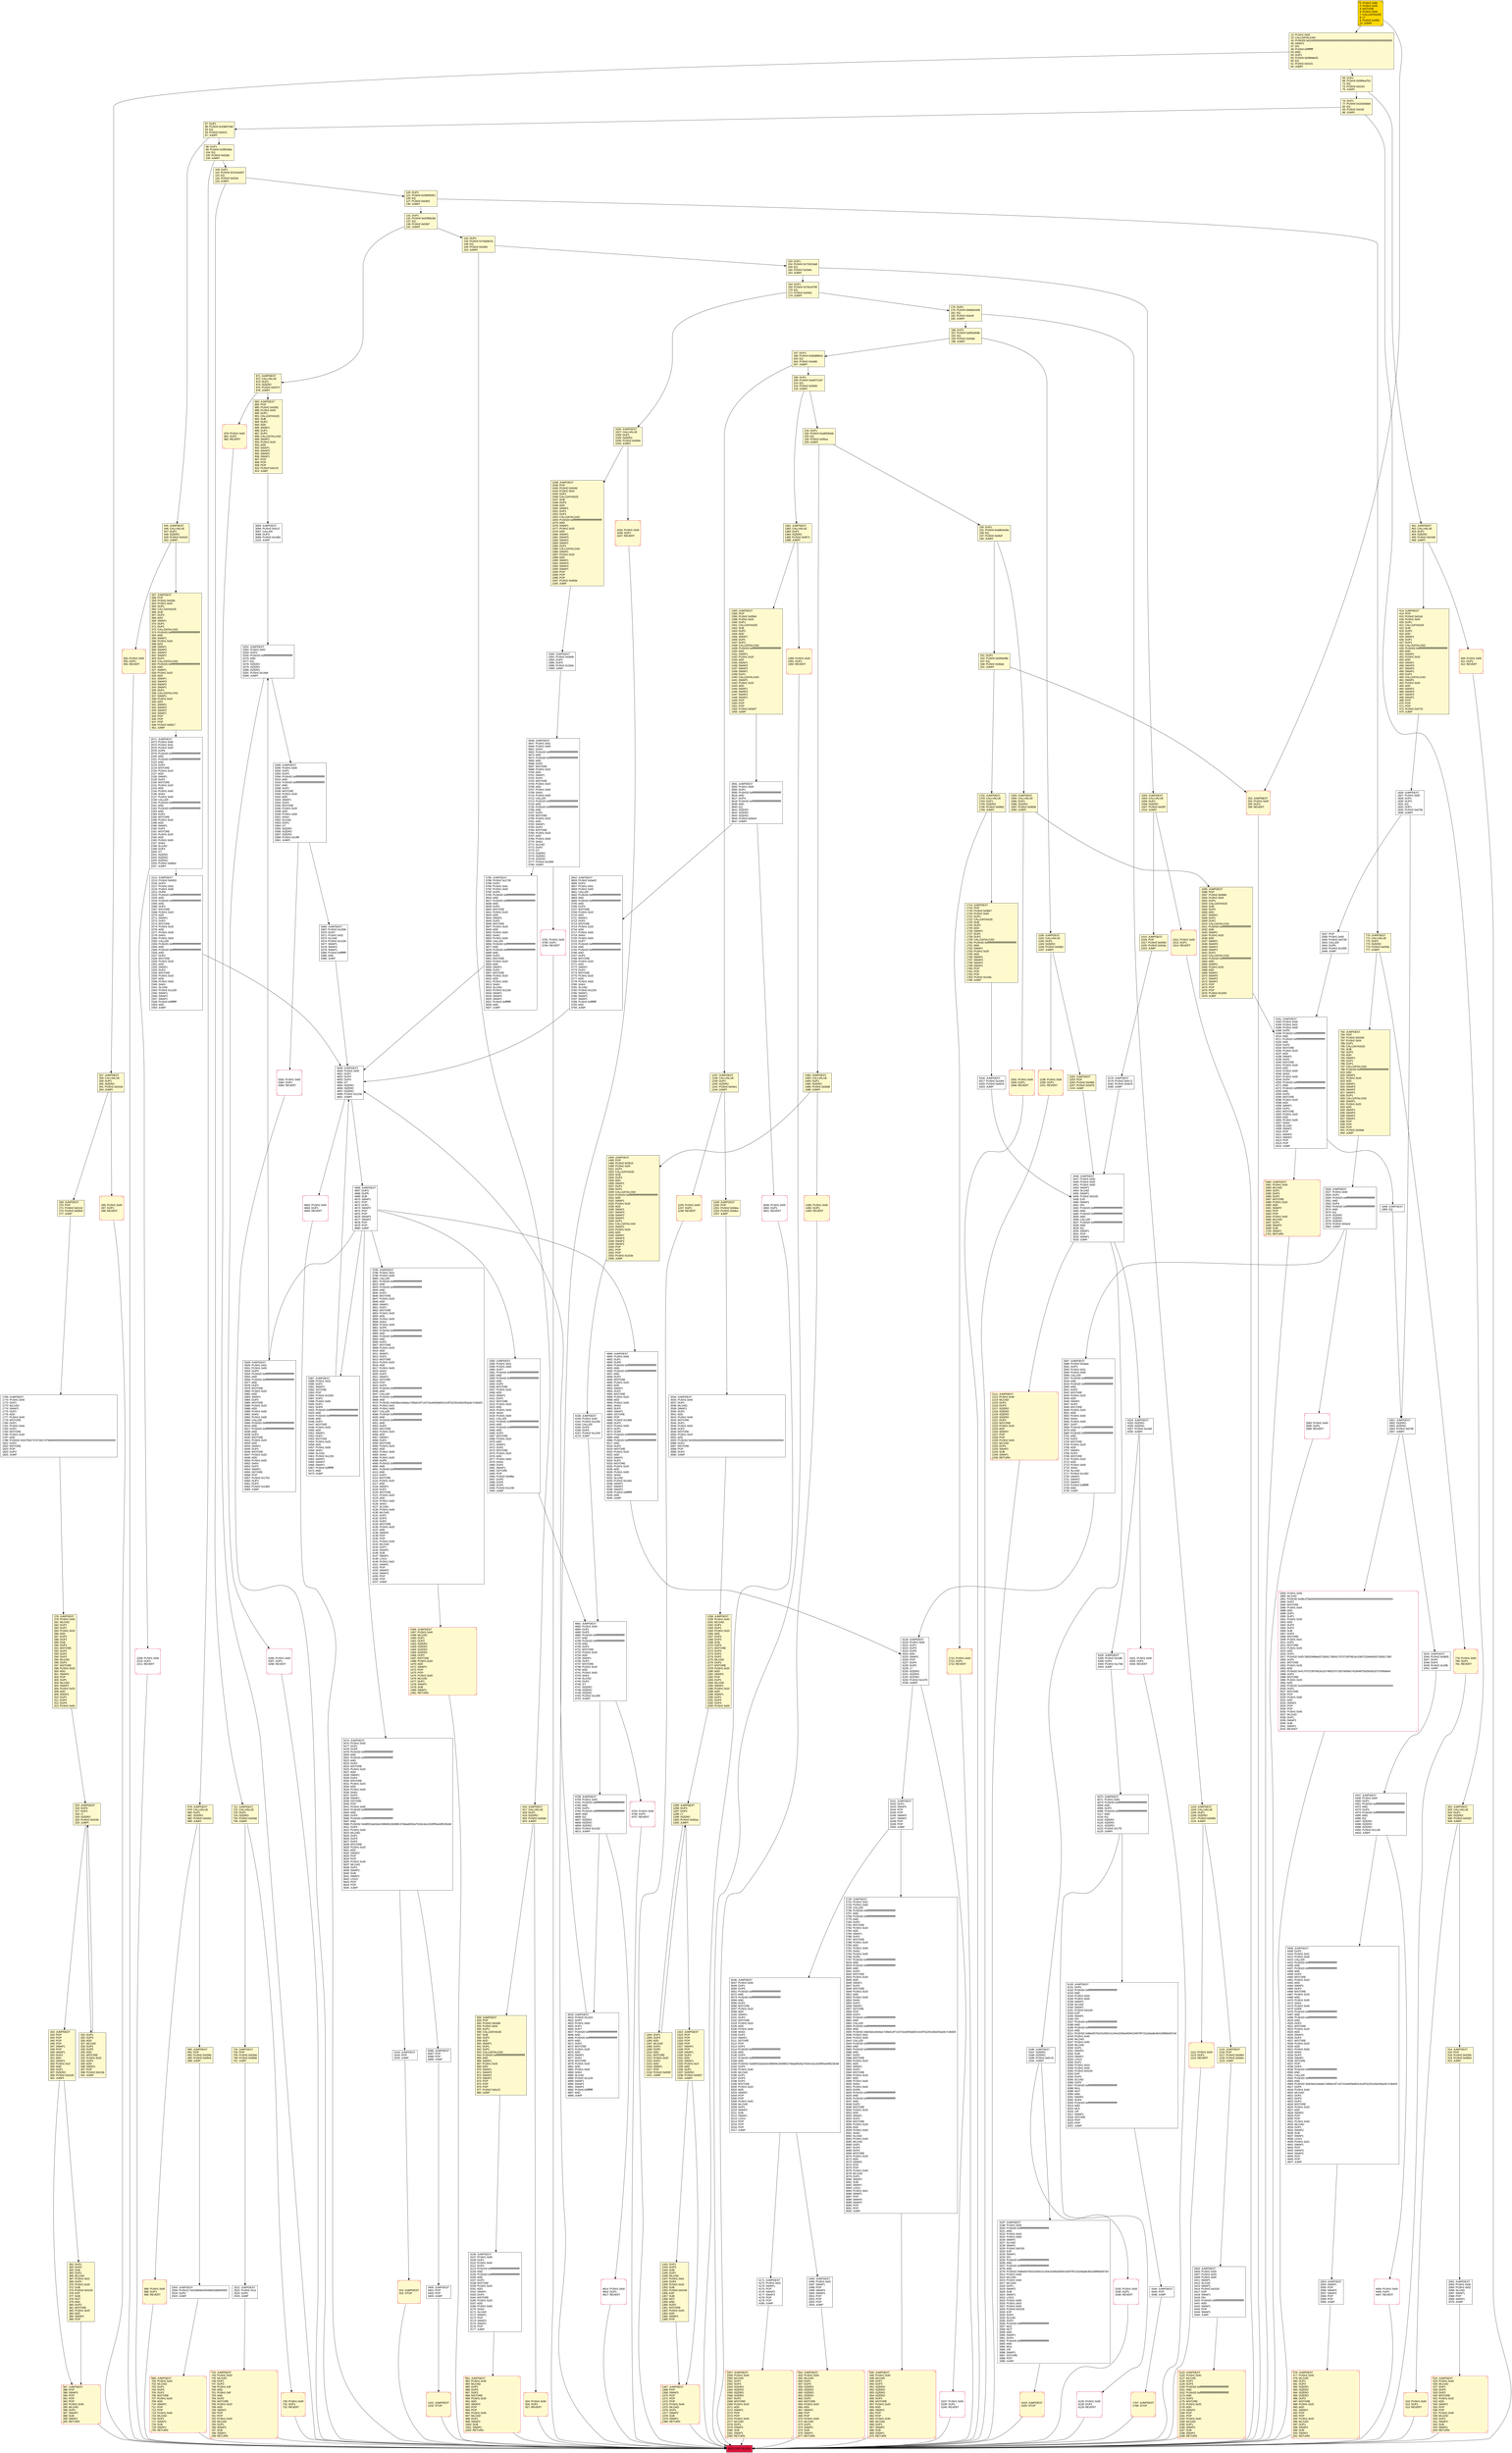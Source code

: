 digraph G {
bgcolor=transparent rankdir=UD;
node [shape=box style=filled color=black fillcolor=white fontname=arial fontcolor=black];
2208 [label="2208: PUSH1 0x00\l2210: DUP1\l2211: REVERT\l" shape=Msquare color=crimson ];
219 [label="219: DUP1\l220: PUSH4 0xa9059cbb\l225: EQ\l226: PUSH2 0x05ca\l229: JUMPI\l" fillcolor=lemonchiffon ];
1714 [label="1714: JUMPDEST\l1715: POP\l1716: PUSH2 0x06e7\l1719: PUSH1 0x04\l1721: DUP1\l1722: CALLDATASIZE\l1723: SUB\l1724: DUP2\l1725: ADD\l1726: SWAP1\l1727: DUP1\l1728: DUP1\l1729: CALLDATALOAD\l1730: PUSH20 0xffffffffffffffffffffffffffffffffffffffff\l1751: AND\l1752: SWAP1\l1753: PUSH1 0x20\l1755: ADD\l1756: SWAP1\l1757: SWAP3\l1758: SWAP2\l1759: SWAP1\l1760: POP\l1761: POP\l1762: POP\l1763: PUSH2 0x10dc\l1766: JUMP\l" fillcolor=lemonchiffon ];
3400 [label="3400: JUMPDEST\l3401: POP\l3402: POP\l3403: JUMP\l" ];
5285 [label="5285: PUSH1 0x00\l5287: DUP1\l5288: REVERT\l" shape=Msquare color=crimson ];
197 [label="197: DUP1\l198: PUSH4 0x95d89b41\l203: EQ\l204: PUSH2 0x04d5\l207: JUMPI\l" fillcolor=lemonchiffon ];
914 [label="914: JUMPDEST\l915: STOP\l" fillcolor=lemonchiffon shape=Msquare color=crimson ];
5646 [label="5646: JUMPDEST\l5647: PUSH1 0x01\l5649: PUSH1 0x00\l5651: DUP4\l5652: PUSH20 0xffffffffffffffffffffffffffffffffffffffff\l5673: AND\l5674: PUSH20 0xffffffffffffffffffffffffffffffffffffffff\l5695: AND\l5696: DUP2\l5697: MSTORE\l5698: PUSH1 0x20\l5700: ADD\l5701: SWAP1\l5702: DUP2\l5703: MSTORE\l5704: PUSH1 0x20\l5706: ADD\l5707: PUSH1 0x00\l5709: SHA3\l5710: PUSH1 0x00\l5712: CALLER\l5713: PUSH20 0xffffffffffffffffffffffffffffffffffffffff\l5734: AND\l5735: PUSH20 0xffffffffffffffffffffffffffffffffffffffff\l5756: AND\l5757: DUP2\l5758: MSTORE\l5759: PUSH1 0x20\l5761: ADD\l5762: SWAP1\l5763: DUP2\l5764: MSTORE\l5765: PUSH1 0x20\l5767: ADD\l5768: PUSH1 0x00\l5770: SHA3\l5771: SLOAD\l5772: DUP2\l5773: GT\l5774: ISZERO\l5775: ISZERO\l5776: ISZERO\l5777: PUSH2 0x1699\l5780: JUMPI\l" ];
699 [label="699: JUMPDEST\l700: PUSH1 0x40\l702: MLOAD\l703: DUP1\l704: DUP3\l705: DUP2\l706: MSTORE\l707: PUSH1 0x20\l709: ADD\l710: SWAP2\l711: POP\l712: POP\l713: PUSH1 0x40\l715: MLOAD\l716: DUP1\l717: SWAP2\l718: SUB\l719: SWAP1\l720: RETURN\l" fillcolor=lemonchiffon shape=Msquare color=crimson ];
4648 [label="4648: JUMPDEST\l4649: PUSH1 0x00\l4651: DUP1\l4652: DUP4\l4653: DUP4\l4654: GT\l4655: ISZERO\l4656: ISZERO\l4657: ISZERO\l4658: PUSH2 0x123a\l4661: JUMPI\l" ];
4158 [label="4158: JUMPDEST\l4159: PUSH1 0x00\l4161: PUSH2 0x104b\l4164: CALLER\l4165: DUP5\l4166: DUP5\l4167: PUSH2 0x1249\l4170: JUMP\l" ];
6130 [label="6130: JUMPDEST\l6131: DUP1\l6132: PUSH20 0xffffffffffffffffffffffffffffffffffffffff\l6153: AND\l6154: PUSH1 0x03\l6156: PUSH1 0x00\l6158: SWAP1\l6159: SLOAD\l6160: SWAP1\l6161: PUSH2 0x0100\l6164: EXP\l6165: SWAP1\l6166: DIV\l6167: PUSH20 0xffffffffffffffffffffffffffffffffffffffff\l6188: AND\l6189: PUSH20 0xffffffffffffffffffffffffffffffffffffffff\l6210: AND\l6211: PUSH32 0x8be0079c531659141344cd1fd0a4f28419497f9722a3daafe3b4186f6b6457e0\l6244: PUSH1 0x40\l6246: MLOAD\l6247: PUSH1 0x40\l6249: MLOAD\l6250: DUP1\l6251: SWAP2\l6252: SUB\l6253: SWAP1\l6254: LOG3\l6255: DUP1\l6256: PUSH1 0x03\l6258: PUSH1 0x00\l6260: PUSH2 0x0100\l6263: EXP\l6264: DUP2\l6265: SLOAD\l6266: DUP2\l6267: PUSH20 0xffffffffffffffffffffffffffffffffffffffff\l6288: MUL\l6289: NOT\l6290: AND\l6291: SWAP1\l6292: DUP4\l6293: PUSH20 0xffffffffffffffffffffffffffffffffffffffff\l6314: AND\l6315: MUL\l6316: OR\l6317: SWAP1\l6318: SSTORE\l6319: POP\l6320: POP\l6321: JUMP\l" ];
1702 [label="1702: JUMPDEST\l1703: CALLVALUE\l1704: DUP1\l1705: ISZERO\l1706: PUSH2 0x06b2\l1709: JUMPI\l" fillcolor=lemonchiffon ];
686 [label="686: PUSH1 0x00\l688: DUP1\l689: REVERT\l" fillcolor=lemonchiffon shape=Msquare color=crimson ];
1198 [label="1198: PUSH1 0x00\l1200: DUP1\l1201: REVERT\l" fillcolor=lemonchiffon shape=Msquare color=crimson ];
1710 [label="1710: PUSH1 0x00\l1712: DUP1\l1713: REVERT\l" fillcolor=lemonchiffon shape=Msquare color=crimson ];
1381 [label="1381: JUMPDEST\l1382: CALLVALUE\l1383: DUP1\l1384: ISZERO\l1385: PUSH2 0x0571\l1388: JUMPI\l" fillcolor=lemonchiffon ];
3795 [label="3795: JUMPDEST\l3796: PUSH1 0x01\l3798: PUSH1 0x00\l3800: CALLER\l3801: PUSH20 0xffffffffffffffffffffffffffffffffffffffff\l3822: AND\l3823: PUSH20 0xffffffffffffffffffffffffffffffffffffffff\l3844: AND\l3845: DUP2\l3846: MSTORE\l3847: PUSH1 0x20\l3849: ADD\l3850: SWAP1\l3851: DUP2\l3852: MSTORE\l3853: PUSH1 0x20\l3855: ADD\l3856: PUSH1 0x00\l3858: SHA3\l3859: PUSH1 0x00\l3861: DUP6\l3862: PUSH20 0xffffffffffffffffffffffffffffffffffffffff\l3883: AND\l3884: PUSH20 0xffffffffffffffffffffffffffffffffffffffff\l3905: AND\l3906: DUP2\l3907: MSTORE\l3908: PUSH1 0x20\l3910: ADD\l3911: SWAP1\l3912: DUP2\l3913: MSTORE\l3914: PUSH1 0x20\l3916: ADD\l3917: PUSH1 0x00\l3919: SHA3\l3920: DUP2\l3921: SWAP1\l3922: SSTORE\l3923: POP\l3924: DUP3\l3925: PUSH20 0xffffffffffffffffffffffffffffffffffffffff\l3946: AND\l3947: CALLER\l3948: PUSH20 0xffffffffffffffffffffffffffffffffffffffff\l3969: AND\l3970: PUSH32 0x8c5be1e5ebec7d5bd14f71427d1e84f3dd0314c0f7b2291e5b200ac8c7c3b925\l4003: PUSH1 0x01\l4005: PUSH1 0x00\l4007: CALLER\l4008: PUSH20 0xffffffffffffffffffffffffffffffffffffffff\l4029: AND\l4030: PUSH20 0xffffffffffffffffffffffffffffffffffffffff\l4051: AND\l4052: DUP2\l4053: MSTORE\l4054: PUSH1 0x20\l4056: ADD\l4057: SWAP1\l4058: DUP2\l4059: MSTORE\l4060: PUSH1 0x20\l4062: ADD\l4063: PUSH1 0x00\l4065: SHA3\l4066: PUSH1 0x00\l4068: DUP8\l4069: PUSH20 0xffffffffffffffffffffffffffffffffffffffff\l4090: AND\l4091: PUSH20 0xffffffffffffffffffffffffffffffffffffffff\l4112: AND\l4113: DUP2\l4114: MSTORE\l4115: PUSH1 0x20\l4117: ADD\l4118: SWAP1\l4119: DUP2\l4120: MSTORE\l4121: PUSH1 0x20\l4123: ADD\l4124: PUSH1 0x00\l4126: SHA3\l4127: SLOAD\l4128: PUSH1 0x40\l4130: MLOAD\l4131: DUP1\l4132: DUP3\l4133: DUP2\l4134: MSTORE\l4135: PUSH1 0x20\l4137: ADD\l4138: SWAP2\l4139: POP\l4140: POP\l4141: PUSH1 0x40\l4143: MLOAD\l4144: DUP1\l4145: SWAP2\l4146: SUB\l4147: SWAP1\l4148: LOG3\l4149: PUSH1 0x01\l4151: SWAP1\l4152: POP\l4153: SWAP3\l4154: SWAP2\l4155: POP\l4156: POP\l4157: JUMP\l" ];
5241 [label="5241: JUMPDEST\l5242: DUP1\l5243: SWAP2\l5244: POP\l5245: POP\l5246: SWAP3\l5247: SWAP2\l5248: POP\l5249: POP\l5250: JUMP\l" ];
3093 [label="3093: JUMPDEST\l3094: PUSH2 0x0c1f\l3097: CALLER\l3098: DUP3\l3099: PUSH2 0x1483\l3102: JUMP\l" ];
1393 [label="1393: JUMPDEST\l1394: POP\l1395: PUSH2 0x05b0\l1398: PUSH1 0x04\l1400: DUP1\l1401: CALLDATASIZE\l1402: SUB\l1403: DUP2\l1404: ADD\l1405: SWAP1\l1406: DUP1\l1407: DUP1\l1408: CALLDATALOAD\l1409: PUSH20 0xffffffffffffffffffffffffffffffffffffffff\l1430: AND\l1431: SWAP1\l1432: PUSH1 0x20\l1434: ADD\l1435: SWAP1\l1436: SWAP3\l1437: SWAP2\l1438: SWAP1\l1439: DUP1\l1440: CALLDATALOAD\l1441: SWAP1\l1442: PUSH1 0x20\l1444: ADD\l1445: SWAP1\l1446: SWAP3\l1447: SWAP2\l1448: SWAP1\l1449: POP\l1450: POP\l1451: POP\l1452: PUSH2 0x0e07\l1455: JUMP\l" fillcolor=lemonchiffon ];
502 [label="502: JUMPDEST\l503: CALLVALUE\l504: DUP1\l505: ISZERO\l506: PUSH2 0x0202\l509: JUMPI\l" fillcolor=lemonchiffon ];
387 [label="387: JUMPDEST\l388: POP\l389: SWAP3\l390: POP\l391: POP\l392: POP\l393: PUSH1 0x40\l395: MLOAD\l396: DUP1\l397: SWAP2\l398: SUB\l399: SWAP1\l400: RETURN\l" fillcolor=lemonchiffon shape=Msquare color=crimson ];
241 [label="241: DUP1\l242: PUSH4 0xf2fde38b\l247: EQ\l248: PUSH2 0x06a6\l251: JUMPI\l" fillcolor=lemonchiffon ];
131 [label="131: DUP1\l132: PUSH4 0x42966c68\l137: EQ\l138: PUSH2 0x0367\l141: JUMPI\l" fillcolor=lemonchiffon ];
1680 [label="1680: JUMPDEST\l1681: PUSH1 0x40\l1683: MLOAD\l1684: DUP1\l1685: DUP3\l1686: DUP2\l1687: MSTORE\l1688: PUSH1 0x20\l1690: ADD\l1691: SWAP2\l1692: POP\l1693: POP\l1694: PUSH1 0x40\l1696: MLOAD\l1697: DUP1\l1698: SWAP2\l1699: SUB\l1700: SWAP1\l1701: RETURN\l" fillcolor=lemonchiffon shape=Msquare color=crimson ];
721 [label="721: JUMPDEST\l722: CALLVALUE\l723: DUP1\l724: ISZERO\l725: PUSH2 0x02dd\l728: JUMPI\l" fillcolor=lemonchiffon ];
916 [label="916: JUMPDEST\l917: CALLVALUE\l918: DUP1\l919: ISZERO\l920: PUSH2 0x03a0\l923: JUMPI\l" fillcolor=lemonchiffon ];
1557 [label="1557: JUMPDEST\l1558: PUSH1 0x40\l1560: MLOAD\l1561: DUP1\l1562: DUP3\l1563: ISZERO\l1564: ISZERO\l1565: ISZERO\l1566: ISZERO\l1567: DUP2\l1568: MSTORE\l1569: PUSH1 0x20\l1571: ADD\l1572: SWAP2\l1573: POP\l1574: POP\l1575: PUSH1 0x40\l1577: MLOAD\l1578: DUP1\l1579: SWAP2\l1580: SUB\l1581: SWAP1\l1582: RETURN\l" fillcolor=lemonchiffon shape=Msquare color=crimson ];
1202 [label="1202: JUMPDEST\l1203: POP\l1204: PUSH2 0x04bb\l1207: PUSH2 0x0d76\l1210: JUMP\l" fillcolor=lemonchiffon ];
4666 [label="4666: JUMPDEST\l4667: DUP3\l4668: DUP5\l4669: SUB\l4670: SWAP1\l4671: POP\l4672: DUP1\l4673: SWAP2\l4674: POP\l4675: POP\l4676: SWAP3\l4677: SWAP2\l4678: POP\l4679: POP\l4680: JUMP\l" ];
1482 [label="1482: JUMPDEST\l1483: CALLVALUE\l1484: DUP1\l1485: ISZERO\l1486: PUSH2 0x05d6\l1489: JUMPI\l" fillcolor=lemonchiffon ];
4754 [label="4754: PUSH1 0x00\l4756: DUP1\l4757: REVERT\l" shape=Msquare color=crimson ];
5781 [label="5781: PUSH1 0x00\l5783: DUP1\l5784: REVERT\l" shape=Msquare color=crimson ];
1342 [label="1342: DUP1\l1343: DUP3\l1344: SUB\l1345: DUP1\l1346: MLOAD\l1347: PUSH1 0x01\l1349: DUP4\l1350: PUSH1 0x20\l1352: SUB\l1353: PUSH2 0x0100\l1356: EXP\l1357: SUB\l1358: NOT\l1359: AND\l1360: DUP2\l1361: MSTORE\l1362: PUSH1 0x20\l1364: ADD\l1365: SWAP2\l1366: POP\l" fillcolor=lemonchiffon ];
4899 [label="4899: JUMPDEST\l4900: PUSH1 0x00\l4902: DUP1\l4903: DUP6\l4904: PUSH20 0xffffffffffffffffffffffffffffffffffffffff\l4925: AND\l4926: PUSH20 0xffffffffffffffffffffffffffffffffffffffff\l4947: AND\l4948: DUP2\l4949: MSTORE\l4950: PUSH1 0x20\l4952: ADD\l4953: SWAP1\l4954: DUP2\l4955: MSTORE\l4956: PUSH1 0x20\l4958: ADD\l4959: PUSH1 0x00\l4961: SHA3\l4962: DUP2\l4963: SWAP1\l4964: SSTORE\l4965: POP\l4966: PUSH2 0x13b6\l4969: DUP2\l4970: PUSH1 0x00\l4972: DUP1\l4973: DUP6\l4974: PUSH20 0xffffffffffffffffffffffffffffffffffffffff\l4995: AND\l4996: PUSH20 0xffffffffffffffffffffffffffffffffffffffff\l5017: AND\l5018: DUP2\l5019: MSTORE\l5020: PUSH1 0x20\l5022: ADD\l5023: SWAP1\l5024: DUP2\l5025: MSTORE\l5026: PUSH1 0x20\l5028: ADD\l5029: PUSH1 0x00\l5031: SHA3\l5032: SLOAD\l5033: PUSH2 0x1462\l5036: SWAP1\l5037: SWAP2\l5038: SWAP1\l5039: PUSH4 0xffffffff\l5044: AND\l5045: JUMP\l" ];
1124 [label="1124: JUMPDEST\l1125: PUSH1 0x40\l1127: MLOAD\l1128: DUP1\l1129: DUP3\l1130: PUSH20 0xffffffffffffffffffffffffffffffffffffffff\l1151: AND\l1152: PUSH20 0xffffffffffffffffffffffffffffffffffffffff\l1173: AND\l1174: DUP2\l1175: MSTORE\l1176: PUSH1 0x20\l1178: ADD\l1179: SWAP2\l1180: POP\l1181: POP\l1182: PUSH1 0x40\l1184: MLOAD\l1185: DUP1\l1186: SWAP2\l1187: SUB\l1188: SWAP1\l1189: RETURN\l" fillcolor=lemonchiffon shape=Msquare color=crimson ];
208 [label="208: DUP1\l209: PUSH4 0xa457c2d7\l214: EQ\l215: PUSH2 0x0565\l218: JUMPI\l" fillcolor=lemonchiffon ];
1237 [label="1237: JUMPDEST\l1238: CALLVALUE\l1239: DUP1\l1240: ISZERO\l1241: PUSH2 0x04e1\l1244: JUMPI\l" fillcolor=lemonchiffon ];
409 [label="409: PUSH1 0x00\l411: DUP1\l412: REVERT\l" fillcolor=lemonchiffon shape=Msquare color=crimson ];
3103 [label="3103: JUMPDEST\l3104: POP\l3105: JUMP\l" ];
2355 [label="2355: JUMPDEST\l2356: PUSH1 0x01\l2358: PUSH1 0x00\l2360: DUP7\l2361: PUSH20 0xffffffffffffffffffffffffffffffffffffffff\l2382: AND\l2383: PUSH20 0xffffffffffffffffffffffffffffffffffffffff\l2404: AND\l2405: DUP2\l2406: MSTORE\l2407: PUSH1 0x20\l2409: ADD\l2410: SWAP1\l2411: DUP2\l2412: MSTORE\l2413: PUSH1 0x20\l2415: ADD\l2416: PUSH1 0x00\l2418: SHA3\l2419: PUSH1 0x00\l2421: CALLER\l2422: PUSH20 0xffffffffffffffffffffffffffffffffffffffff\l2443: AND\l2444: PUSH20 0xffffffffffffffffffffffffffffffffffffffff\l2465: AND\l2466: DUP2\l2467: MSTORE\l2468: PUSH1 0x20\l2470: ADD\l2471: SWAP1\l2472: DUP2\l2473: MSTORE\l2474: PUSH1 0x20\l2476: ADD\l2477: PUSH1 0x00\l2479: SHA3\l2480: DUP2\l2481: SWAP1\l2482: SSTORE\l2483: POP\l2484: PUSH2 0x09be\l2487: DUP5\l2488: DUP5\l2489: DUP5\l2490: PUSH2 0x1249\l2493: JUMP\l" ];
5387 [label="5387: JUMPDEST\l5388: PUSH1 0x02\l5390: DUP2\l5391: SWAP1\l5392: SSTORE\l5393: POP\l5394: PUSH2 0x1562\l5397: DUP2\l5398: PUSH1 0x00\l5400: DUP1\l5401: DUP6\l5402: PUSH20 0xffffffffffffffffffffffffffffffffffffffff\l5423: AND\l5424: PUSH20 0xffffffffffffffffffffffffffffffffffffffff\l5445: AND\l5446: DUP2\l5447: MSTORE\l5448: PUSH1 0x20\l5450: ADD\l5451: SWAP1\l5452: DUP2\l5453: MSTORE\l5454: PUSH1 0x20\l5456: ADD\l5457: PUSH1 0x00\l5459: SHA3\l5460: SLOAD\l5461: PUSH2 0x1228\l5464: SWAP1\l5465: SWAP2\l5466: SWAP1\l5467: PUSH4 0xffffffff\l5472: AND\l5473: JUMP\l" ];
924 [label="924: PUSH1 0x00\l926: DUP1\l927: REVERT\l" fillcolor=lemonchiffon shape=Msquare color=crimson ];
928 [label="928: JUMPDEST\l929: POP\l930: PUSH2 0x03d5\l933: PUSH1 0x04\l935: DUP1\l936: CALLDATASIZE\l937: SUB\l938: DUP2\l939: ADD\l940: SWAP1\l941: DUP1\l942: DUP1\l943: CALLDATALOAD\l944: PUSH20 0xffffffffffffffffffffffffffffffffffffffff\l965: AND\l966: SWAP1\l967: PUSH1 0x20\l969: ADD\l970: SWAP1\l971: SWAP3\l972: SWAP2\l973: SWAP1\l974: POP\l975: POP\l976: POP\l977: PUSH2 0x0c22\l980: JUMP\l" fillcolor=lemonchiffon ];
1026 [label="1026: JUMPDEST\l1027: CALLVALUE\l1028: DUP1\l1029: ISZERO\l1030: PUSH2 0x040e\l1033: JUMPI\l" fillcolor=lemonchiffon ];
4347 [label="4347: JUMPDEST\l4348: PUSH1 0x00\l4350: DUP1\l4351: PUSH20 0xffffffffffffffffffffffffffffffffffffffff\l4372: AND\l4373: DUP4\l4374: PUSH20 0xffffffffffffffffffffffffffffffffffffffff\l4395: AND\l4396: EQ\l4397: ISZERO\l4398: ISZERO\l4399: ISZERO\l4400: PUSH2 0x1138\l4403: JUMPI\l" ];
1015 [label="1015: JUMPDEST\l1016: POP\l1017: PUSH2 0x0400\l1020: PUSH2 0x0c6a\l1023: JUMP\l" fillcolor=lemonchiffon ];
142 [label="142: DUP1\l143: PUSH4 0x70a08231\l148: EQ\l149: PUSH2 0x0394\l152: JUMPI\l" fillcolor=lemonchiffon ];
175 [label="175: DUP1\l176: PUSH4 0x8da5cb5b\l181: EQ\l182: PUSH2 0x044f\l185: JUMPI\l" fillcolor=lemonchiffon ];
4818 [label="4818: JUMPDEST\l4819: PUSH2 0x1323\l4822: DUP2\l4823: PUSH1 0x00\l4825: DUP1\l4826: DUP7\l4827: PUSH20 0xffffffffffffffffffffffffffffffffffffffff\l4848: AND\l4849: PUSH20 0xffffffffffffffffffffffffffffffffffffffff\l4870: AND\l4871: DUP2\l4872: MSTORE\l4873: PUSH1 0x20\l4875: ADD\l4876: SWAP1\l4877: DUP2\l4878: MSTORE\l4879: PUSH1 0x20\l4881: ADD\l4882: PUSH1 0x00\l4884: SHA3\l4885: SLOAD\l4886: PUSH2 0x1228\l4889: SWAP1\l4890: SWAP2\l4891: SWAP1\l4892: PUSH4 0xffffffff\l4897: AND\l4898: JUMP\l" ];
4331 [label="4331: PUSH1 0x00\l4333: DUP1\l4334: REVERT\l" shape=Msquare color=crimson ];
883 [label="883: JUMPDEST\l884: POP\l885: PUSH2 0x0392\l888: PUSH1 0x04\l890: DUP1\l891: CALLDATASIZE\l892: SUB\l893: DUP2\l894: ADD\l895: SWAP1\l896: DUP1\l897: DUP1\l898: CALLDATALOAD\l899: SWAP1\l900: PUSH1 0x20\l902: ADD\l903: SWAP1\l904: SWAP3\l905: SWAP2\l906: SWAP1\l907: POP\l908: POP\l909: POP\l910: PUSH2 0x0c15\l913: JUMP\l" fillcolor=lemonchiffon ];
2043 [label="2043: JUMPDEST\l2044: PUSH2 0x0805\l2047: DUP4\l2048: DUP4\l2049: PUSH2 0x10fb\l2052: JUMP\l" ];
5289 [label="5289: JUMPDEST\l5290: PUSH1 0x00\l5292: DUP1\l5293: DUP4\l5294: PUSH20 0xffffffffffffffffffffffffffffffffffffffff\l5315: AND\l5316: PUSH20 0xffffffffffffffffffffffffffffffffffffffff\l5337: AND\l5338: DUP2\l5339: MSTORE\l5340: PUSH1 0x20\l5342: ADD\l5343: SWAP1\l5344: DUP2\l5345: MSTORE\l5346: PUSH1 0x20\l5348: ADD\l5349: PUSH1 0x00\l5351: SHA3\l5352: SLOAD\l5353: DUP2\l5354: GT\l5355: ISZERO\l5356: ISZERO\l5357: ISZERO\l5358: PUSH2 0x14f6\l5361: JUMPI\l" ];
6126 [label="6126: PUSH1 0x00\l6128: DUP1\l6129: REVERT\l" shape=Msquare color=crimson ];
76 [label="76: DUP1\l77: PUSH4 0x18160ddd\l82: EQ\l83: PUSH2 0x01f6\l86: JUMPI\l" fillcolor=lemonchiffon ];
733 [label="733: JUMPDEST\l734: POP\l735: PUSH2 0x02e6\l738: PUSH2 0x09d9\l741: JUMP\l" fillcolor=lemonchiffon ];
2521 [label="2521: JUMPDEST\l2522: PUSH1 0x12\l2524: DUP2\l2525: JUMP\l" ];
1011 [label="1011: PUSH1 0x00\l1013: DUP1\l1014: REVERT\l" fillcolor=lemonchiffon shape=Msquare color=crimson ];
1583 [label="1583: JUMPDEST\l1584: CALLVALUE\l1585: DUP1\l1586: ISZERO\l1587: PUSH2 0x063b\l1590: JUMPI\l" fillcolor=lemonchiffon ];
742 [label="742: JUMPDEST\l743: PUSH1 0x40\l745: MLOAD\l746: DUP1\l747: DUP3\l748: PUSH1 0xff\l750: AND\l751: PUSH1 0xff\l753: AND\l754: DUP2\l755: MSTORE\l756: PUSH1 0x20\l758: ADD\l759: SWAP2\l760: POP\l761: POP\l762: PUSH1 0x40\l764: MLOAD\l765: DUP1\l766: SWAP2\l767: SUB\l768: SWAP1\l769: RETURN\l" fillcolor=lemonchiffon shape=Msquare color=crimson ];
1304 [label="1304: DUP1\l1305: DUP3\l1306: ADD\l1307: MLOAD\l1308: DUP2\l1309: DUP5\l1310: ADD\l1311: MSTORE\l1312: PUSH1 0x20\l1314: DUP2\l1315: ADD\l1316: SWAP1\l1317: POP\l1318: PUSH2 0x050f\l1321: JUMP\l" fillcolor=lemonchiffon ];
5362 [label="5362: PUSH1 0x00\l5364: DUP1\l5365: REVERT\l" shape=Msquare color=crimson ];
1258 [label="1258: JUMPDEST\l1259: PUSH1 0x40\l1261: MLOAD\l1262: DUP1\l1263: DUP1\l1264: PUSH1 0x20\l1266: ADD\l1267: DUP3\l1268: DUP2\l1269: SUB\l1270: DUP3\l1271: MSTORE\l1272: DUP4\l1273: DUP2\l1274: DUP2\l1275: MLOAD\l1276: DUP2\l1277: MSTORE\l1278: PUSH1 0x20\l1280: ADD\l1281: SWAP2\l1282: POP\l1283: DUP1\l1284: MLOAD\l1285: SWAP1\l1286: PUSH1 0x20\l1288: ADD\l1289: SWAP1\l1290: DUP1\l1291: DUP4\l1292: DUP4\l1293: PUSH1 0x00\l" fillcolor=lemonchiffon ];
65 [label="65: DUP1\l66: PUSH4 0x095ea7b3\l71: EQ\l72: PUSH2 0x0191\l75: JUMPI\l" fillcolor=lemonchiffon ];
510 [label="510: PUSH1 0x00\l512: DUP1\l513: REVERT\l" fillcolor=lemonchiffon shape=Msquare color=crimson ];
362 [label="362: DUP1\l363: DUP3\l364: SUB\l365: DUP1\l366: MLOAD\l367: PUSH1 0x01\l369: DUP4\l370: PUSH1 0x20\l372: SUB\l373: PUSH2 0x0100\l376: EXP\l377: SUB\l378: NOT\l379: AND\l380: DUP2\l381: MSTORE\l382: PUSH1 0x20\l384: ADD\l385: SWAP2\l386: POP\l" fillcolor=lemonchiffon ];
981 [label="981: JUMPDEST\l982: PUSH1 0x40\l984: MLOAD\l985: DUP1\l986: DUP3\l987: DUP2\l988: MSTORE\l989: PUSH1 0x20\l991: ADD\l992: SWAP2\l993: POP\l994: POP\l995: PUSH1 0x40\l997: MLOAD\l998: DUP1\l999: SWAP2\l1000: SUB\l1001: SWAP1\l1002: RETURN\l" fillcolor=lemonchiffon shape=Msquare color=crimson ];
1494 [label="1494: JUMPDEST\l1495: POP\l1496: PUSH2 0x0615\l1499: PUSH1 0x04\l1501: DUP1\l1502: CALLDATASIZE\l1503: SUB\l1504: DUP2\l1505: ADD\l1506: SWAP1\l1507: DUP1\l1508: DUP1\l1509: CALLDATALOAD\l1510: PUSH20 0xffffffffffffffffffffffffffffffffffffffff\l1531: AND\l1532: SWAP1\l1533: PUSH1 0x20\l1535: ADD\l1536: SWAP1\l1537: SWAP3\l1538: SWAP2\l1539: SWAP1\l1540: DUP1\l1541: CALLDATALOAD\l1542: SWAP1\l1543: PUSH1 0x20\l1545: ADD\l1546: SWAP1\l1547: SWAP3\l1548: SWAP2\l1549: SWAP1\l1550: POP\l1551: POP\l1552: POP\l1553: PUSH2 0x103e\l1556: JUMP\l" fillcolor=lemonchiffon ];
514 [label="514: JUMPDEST\l515: POP\l516: PUSH2 0x020b\l519: PUSH2 0x080d\l522: JUMP\l" fillcolor=lemonchiffon ];
3178 [label="3178: JUMPDEST\l3179: PUSH2 0x0c72\l3182: PUSH2 0x0d76\l3185: JUMP\l" ];
2730 [label="2730: JUMPDEST\l2731: PUSH1 0x01\l2733: PUSH1 0x00\l2735: CALLER\l2736: PUSH20 0xffffffffffffffffffffffffffffffffffffffff\l2757: AND\l2758: PUSH20 0xffffffffffffffffffffffffffffffffffffffff\l2779: AND\l2780: DUP2\l2781: MSTORE\l2782: PUSH1 0x20\l2784: ADD\l2785: SWAP1\l2786: DUP2\l2787: MSTORE\l2788: PUSH1 0x20\l2790: ADD\l2791: PUSH1 0x00\l2793: SHA3\l2794: PUSH1 0x00\l2796: DUP6\l2797: PUSH20 0xffffffffffffffffffffffffffffffffffffffff\l2818: AND\l2819: PUSH20 0xffffffffffffffffffffffffffffffffffffffff\l2840: AND\l2841: DUP2\l2842: MSTORE\l2843: PUSH1 0x20\l2845: ADD\l2846: SWAP1\l2847: DUP2\l2848: MSTORE\l2849: PUSH1 0x20\l2851: ADD\l2852: PUSH1 0x00\l2854: SHA3\l2855: DUP2\l2856: SWAP1\l2857: SSTORE\l2858: POP\l2859: DUP3\l2860: PUSH20 0xffffffffffffffffffffffffffffffffffffffff\l2881: AND\l2882: CALLER\l2883: PUSH20 0xffffffffffffffffffffffffffffffffffffffff\l2904: AND\l2905: PUSH32 0x8c5be1e5ebec7d5bd14f71427d1e84f3dd0314c0f7b2291e5b200ac8c7c3b925\l2938: PUSH1 0x01\l2940: PUSH1 0x00\l2942: CALLER\l2943: PUSH20 0xffffffffffffffffffffffffffffffffffffffff\l2964: AND\l2965: PUSH20 0xffffffffffffffffffffffffffffffffffffffff\l2986: AND\l2987: DUP2\l2988: MSTORE\l2989: PUSH1 0x20\l2991: ADD\l2992: SWAP1\l2993: DUP2\l2994: MSTORE\l2995: PUSH1 0x20\l2997: ADD\l2998: PUSH1 0x00\l3000: SHA3\l3001: PUSH1 0x00\l3003: DUP8\l3004: PUSH20 0xffffffffffffffffffffffffffffffffffffffff\l3025: AND\l3026: PUSH20 0xffffffffffffffffffffffffffffffffffffffff\l3047: AND\l3048: DUP2\l3049: MSTORE\l3050: PUSH1 0x20\l3052: ADD\l3053: SWAP1\l3054: DUP2\l3055: MSTORE\l3056: PUSH1 0x20\l3058: ADD\l3059: PUSH1 0x00\l3061: SHA3\l3062: SLOAD\l3063: PUSH1 0x40\l3065: MLOAD\l3066: DUP1\l3067: DUP3\l3068: DUP2\l3069: MSTORE\l3070: PUSH1 0x20\l3072: ADD\l3073: SWAP2\l3074: POP\l3075: POP\l3076: PUSH1 0x40\l3078: MLOAD\l3079: DUP1\l3080: SWAP2\l3081: SUB\l3082: SWAP1\l3083: LOG3\l3084: PUSH1 0x01\l3086: SWAP1\l3087: POP\l3088: SWAP3\l3089: SWAP2\l3090: POP\l3091: POP\l3092: JUMP\l" ];
315 [label="315: JUMPDEST\l316: DUP4\l317: DUP2\l318: LT\l319: ISZERO\l320: PUSH2 0x0156\l323: JUMPI\l" fillcolor=lemonchiffon ];
6070 [label="6070: JUMPDEST\l6071: PUSH1 0x00\l6073: PUSH20 0xffffffffffffffffffffffffffffffffffffffff\l6094: AND\l6095: DUP2\l6096: PUSH20 0xffffffffffffffffffffffffffffffffffffffff\l6117: AND\l6118: EQ\l6119: ISZERO\l6120: ISZERO\l6121: ISZERO\l6122: PUSH2 0x17f2\l6125: JUMPI\l" ];
4814 [label="4814: PUSH1 0x00\l4816: DUP1\l4817: REVERT\l" shape=Msquare color=crimson ];
269 [label="269: JUMPDEST\l270: POP\l271: PUSH2 0x0116\l274: PUSH2 0x06e9\l277: JUMP\l" fillcolor=lemonchiffon ];
5046 [label="5046: JUMPDEST\l5047: PUSH1 0x00\l5049: DUP1\l5050: DUP5\l5051: PUSH20 0xffffffffffffffffffffffffffffffffffffffff\l5072: AND\l5073: PUSH20 0xffffffffffffffffffffffffffffffffffffffff\l5094: AND\l5095: DUP2\l5096: MSTORE\l5097: PUSH1 0x20\l5099: ADD\l5100: SWAP1\l5101: DUP2\l5102: MSTORE\l5103: PUSH1 0x20\l5105: ADD\l5106: PUSH1 0x00\l5108: SHA3\l5109: DUP2\l5110: SWAP1\l5111: SSTORE\l5112: POP\l5113: DUP2\l5114: PUSH20 0xffffffffffffffffffffffffffffffffffffffff\l5135: AND\l5136: DUP4\l5137: PUSH20 0xffffffffffffffffffffffffffffffffffffffff\l5158: AND\l5159: PUSH32 0xddf252ad1be2c89b69c2b068fc378daa952ba7f163c4a11628f55a4df523b3ef\l5192: DUP4\l5193: PUSH1 0x40\l5195: MLOAD\l5196: DUP1\l5197: DUP3\l5198: DUP2\l5199: MSTORE\l5200: PUSH1 0x20\l5202: ADD\l5203: SWAP2\l5204: POP\l5205: POP\l5206: PUSH1 0x40\l5208: MLOAD\l5209: DUP1\l5210: SWAP2\l5211: SUB\l5212: SWAP1\l5213: LOG3\l5214: POP\l5215: POP\l5216: POP\l5217: JUMP\l" ];
845 [label="845: JUMPDEST\l846: PUSH1 0x40\l848: MLOAD\l849: DUP1\l850: DUP3\l851: ISZERO\l852: ISZERO\l853: ISZERO\l854: ISZERO\l855: DUP2\l856: MSTORE\l857: PUSH1 0x20\l859: ADD\l860: SWAP2\l861: POP\l862: POP\l863: PUSH1 0x40\l865: MLOAD\l866: DUP1\l867: SWAP2\l868: SUB\l869: SWAP1\l870: RETURN\l" fillcolor=lemonchiffon shape=Msquare color=crimson ];
1490 [label="1490: PUSH1 0x00\l1492: DUP1\l1493: REVERT\l" fillcolor=lemonchiffon shape=Msquare color=crimson ];
1767 [label="1767: JUMPDEST\l1768: STOP\l" fillcolor=lemonchiffon shape=Msquare color=crimson ];
2071 [label="2071: JUMPDEST\l2072: PUSH1 0x00\l2074: PUSH1 0x01\l2076: PUSH1 0x00\l2078: DUP6\l2079: PUSH20 0xffffffffffffffffffffffffffffffffffffffff\l2100: AND\l2101: PUSH20 0xffffffffffffffffffffffffffffffffffffffff\l2122: AND\l2123: DUP2\l2124: MSTORE\l2125: PUSH1 0x20\l2127: ADD\l2128: SWAP1\l2129: DUP2\l2130: MSTORE\l2131: PUSH1 0x20\l2133: ADD\l2134: PUSH1 0x00\l2136: SHA3\l2137: PUSH1 0x00\l2139: CALLER\l2140: PUSH20 0xffffffffffffffffffffffffffffffffffffffff\l2161: AND\l2162: PUSH20 0xffffffffffffffffffffffffffffffffffffffff\l2183: AND\l2184: DUP2\l2185: MSTORE\l2186: PUSH1 0x20\l2188: ADD\l2189: SWAP1\l2190: DUP2\l2191: MSTORE\l2192: PUSH1 0x20\l2194: ADD\l2195: PUSH1 0x00\l2197: SHA3\l2198: SLOAD\l2199: DUP3\l2200: GT\l2201: ISZERO\l2202: ISZERO\l2203: ISZERO\l2204: PUSH2 0x08a4\l2207: JUMPI\l" ];
729 [label="729: PUSH1 0x00\l731: DUP1\l732: REVERT\l" fillcolor=lemonchiffon shape=Msquare color=crimson ];
1003 [label="1003: JUMPDEST\l1004: CALLVALUE\l1005: DUP1\l1006: ISZERO\l1007: PUSH2 0x03f7\l1010: JUMPI\l" fillcolor=lemonchiffon ];
342 [label="342: JUMPDEST\l343: POP\l344: POP\l345: POP\l346: POP\l347: SWAP1\l348: POP\l349: SWAP1\l350: DUP2\l351: ADD\l352: SWAP1\l353: PUSH1 0x1f\l355: AND\l356: DUP1\l357: ISZERO\l358: PUSH2 0x0183\l361: JUMPI\l" fillcolor=lemonchiffon ];
1245 [label="1245: PUSH1 0x00\l1247: DUP1\l1248: REVERT\l" fillcolor=lemonchiffon shape=Msquare color=crimson ];
545 [label="545: JUMPDEST\l546: CALLVALUE\l547: DUP1\l548: ISZERO\l549: PUSH2 0x022d\l552: JUMPI\l" fillcolor=lemonchiffon ];
4681 [label="4681: JUMPDEST\l4682: PUSH1 0x00\l4684: DUP1\l4685: DUP5\l4686: PUSH20 0xffffffffffffffffffffffffffffffffffffffff\l4707: AND\l4708: PUSH20 0xffffffffffffffffffffffffffffffffffffffff\l4729: AND\l4730: DUP2\l4731: MSTORE\l4732: PUSH1 0x20\l4734: ADD\l4735: SWAP1\l4736: DUP2\l4737: MSTORE\l4738: PUSH1 0x20\l4740: ADD\l4741: PUSH1 0x00\l4743: SHA3\l4744: SLOAD\l4745: DUP2\l4746: GT\l4747: ISZERO\l4748: ISZERO\l4749: ISZERO\l4750: PUSH2 0x1296\l4753: JUMPI\l" ];
164 [label="164: DUP1\l165: PUSH4 0x79cc6790\l170: EQ\l171: PUSH2 0x0402\l174: JUMPI\l" fillcolor=lemonchiffon ];
3197 [label="3197: JUMPDEST\l3198: PUSH1 0x00\l3200: PUSH20 0xffffffffffffffffffffffffffffffffffffffff\l3221: AND\l3222: PUSH1 0x03\l3224: PUSH1 0x00\l3226: SWAP1\l3227: SLOAD\l3228: SWAP1\l3229: PUSH2 0x0100\l3232: EXP\l3233: SWAP1\l3234: DIV\l3235: PUSH20 0xffffffffffffffffffffffffffffffffffffffff\l3256: AND\l3257: PUSH20 0xffffffffffffffffffffffffffffffffffffffff\l3278: AND\l3279: PUSH32 0x8be0079c531659141344cd1fd0a4f28419497f9722a3daafe3b4186f6b6457e0\l3312: PUSH1 0x40\l3314: MLOAD\l3315: PUSH1 0x40\l3317: MLOAD\l3318: DUP1\l3319: SWAP2\l3320: SUB\l3321: SWAP1\l3322: LOG3\l3323: PUSH1 0x00\l3325: PUSH1 0x03\l3327: PUSH1 0x00\l3329: PUSH2 0x0100\l3332: EXP\l3333: DUP2\l3334: SLOAD\l3335: DUP2\l3336: PUSH20 0xffffffffffffffffffffffffffffffffffffffff\l3357: MUL\l3358: NOT\l3359: AND\l3360: SWAP1\l3361: DUP4\l3362: PUSH20 0xffffffffffffffffffffffffffffffffffffffff\l3383: AND\l3384: MUL\l3385: OR\l3386: SWAP1\l3387: SSTORE\l3388: POP\l3389: JUMP\l" ];
1211 [label="1211: JUMPDEST\l1212: PUSH1 0x40\l1214: MLOAD\l1215: DUP1\l1216: DUP3\l1217: ISZERO\l1218: ISZERO\l1219: ISZERO\l1220: ISZERO\l1221: DUP2\l1222: MSTORE\l1223: PUSH1 0x20\l1225: ADD\l1226: SWAP2\l1227: POP\l1228: POP\l1229: PUSH1 0x40\l1231: MLOAD\l1232: DUP1\l1233: SWAP2\l1234: SUB\l1235: SWAP1\l1236: RETURN\l" fillcolor=lemonchiffon shape=Msquare color=crimson ];
553 [label="553: PUSH1 0x00\l555: DUP1\l556: REVERT\l" fillcolor=lemonchiffon shape=Msquare color=crimson ];
2212 [label="2212: JUMPDEST\l2213: PUSH2 0x0933\l2216: DUP3\l2217: PUSH1 0x01\l2219: PUSH1 0x00\l2221: DUP8\l2222: PUSH20 0xffffffffffffffffffffffffffffffffffffffff\l2243: AND\l2244: PUSH20 0xffffffffffffffffffffffffffffffffffffffff\l2265: AND\l2266: DUP2\l2267: MSTORE\l2268: PUSH1 0x20\l2270: ADD\l2271: SWAP1\l2272: DUP2\l2273: MSTORE\l2274: PUSH1 0x20\l2276: ADD\l2277: PUSH1 0x00\l2279: SHA3\l2280: PUSH1 0x00\l2282: CALLER\l2283: PUSH20 0xffffffffffffffffffffffffffffffffffffffff\l2304: AND\l2305: PUSH20 0xffffffffffffffffffffffffffffffffffffffff\l2326: AND\l2327: DUP2\l2328: MSTORE\l2329: PUSH1 0x20\l2331: ADD\l2332: SWAP1\l2333: DUP2\l2334: MSTORE\l2335: PUSH1 0x20\l2337: ADD\l2338: PUSH1 0x00\l2340: SHA3\l2341: SLOAD\l2342: PUSH2 0x1228\l2345: SWAP1\l2346: SWAP2\l2347: SWAP1\l2348: PUSH4 0xffffffff\l2353: AND\l2354: JUMP\l" ];
1456 [label="1456: JUMPDEST\l1457: PUSH1 0x40\l1459: MLOAD\l1460: DUP1\l1461: DUP3\l1462: ISZERO\l1463: ISZERO\l1464: ISZERO\l1465: ISZERO\l1466: DUP2\l1467: MSTORE\l1468: PUSH1 0x20\l1470: ADD\l1471: SWAP2\l1472: POP\l1473: POP\l1474: PUSH1 0x40\l1476: MLOAD\l1477: DUP1\l1478: SWAP2\l1479: SUB\l1480: SWAP1\l1481: RETURN\l" fillcolor=lemonchiffon shape=Msquare color=crimson ];
0 [label="0: PUSH1 0x80\l2: PUSH1 0x40\l4: MSTORE\l5: PUSH1 0x04\l7: CALLDATASIZE\l8: LT\l9: PUSH2 0x00fc\l12: JUMPI\l" fillcolor=lemonchiffon shape=Msquare fillcolor=gold ];
1849 [label="1849: JUMPDEST\l1850: EQ\l" ];
1103 [label="1103: JUMPDEST\l1104: CALLVALUE\l1105: DUP1\l1106: ISZERO\l1107: PUSH2 0x045b\l1110: JUMPI\l" fillcolor=lemonchiffon ];
1837 [label="1837: POP\l1838: PUSH1 0x00\l1840: PUSH2 0x0739\l1843: CALLER\l1844: DUP6\l1845: PUSH2 0x1055\l1848: JUMP\l" ];
1024 [label="1024: JUMPDEST\l1025: STOP\l" fillcolor=lemonchiffon shape=Msquare color=crimson ];
4404 [label="4404: PUSH1 0x00\l4406: DUP1\l4407: REVERT\l" shape=Msquare color=crimson ];
1115 [label="1115: JUMPDEST\l1116: POP\l1117: PUSH2 0x0464\l1120: PUSH2 0x0d4c\l1123: JUMP\l" fillcolor=lemonchiffon ];
1249 [label="1249: JUMPDEST\l1250: POP\l1251: PUSH2 0x04ea\l1254: PUSH2 0x0dce\l1257: JUMP\l" fillcolor=lemonchiffon ];
1591 [label="1591: PUSH1 0x00\l1593: DUP1\l1594: REVERT\l" fillcolor=lemonchiffon shape=Msquare color=crimson ];
4662 [label="4662: PUSH1 0x00\l4664: DUP1\l4665: REVERT\l" shape=Msquare color=crimson ];
1851 [label="1851: JUMPDEST\l1852: ISZERO\l1853: ISZERO\l1854: PUSH2 0x07fb\l1857: JUMPI\l" ];
2505 [label="2505: JUMPDEST\l2506: PUSH12 0x01866de34549d620d8000000\l2519: DUP2\l2520: JUMP\l" ];
401 [label="401: JUMPDEST\l402: CALLVALUE\l403: DUP1\l404: ISZERO\l405: PUSH2 0x019d\l408: JUMPI\l" fillcolor=lemonchiffon ];
3591 [label="3591: JUMPDEST\l3592: PUSH1 0x00\l3594: DUP1\l3595: PUSH20 0xffffffffffffffffffffffffffffffffffffffff\l3616: AND\l3617: DUP4\l3618: PUSH20 0xffffffffffffffffffffffffffffffffffffffff\l3639: AND\l3640: EQ\l3641: ISZERO\l3642: ISZERO\l3643: ISZERO\l3644: PUSH2 0x0e44\l3647: JUMPI\l" ];
2587 [label="2587: JUMPDEST\l2588: PUSH2 0x0aaa\l2591: DUP3\l2592: PUSH1 0x01\l2594: PUSH1 0x00\l2596: CALLER\l2597: PUSH20 0xffffffffffffffffffffffffffffffffffffffff\l2618: AND\l2619: PUSH20 0xffffffffffffffffffffffffffffffffffffffff\l2640: AND\l2641: DUP2\l2642: MSTORE\l2643: PUSH1 0x20\l2645: ADD\l2646: SWAP1\l2647: DUP2\l2648: MSTORE\l2649: PUSH1 0x20\l2651: ADD\l2652: PUSH1 0x00\l2654: SHA3\l2655: PUSH1 0x00\l2657: DUP7\l2658: PUSH20 0xffffffffffffffffffffffffffffffffffffffff\l2679: AND\l2680: PUSH20 0xffffffffffffffffffffffffffffffffffffffff\l2701: AND\l2702: DUP2\l2703: MSTORE\l2704: PUSH1 0x20\l2706: ADD\l2707: SWAP1\l2708: DUP2\l2709: MSTORE\l2710: PUSH1 0x20\l2712: ADD\l2713: PUSH1 0x00\l2715: SHA3\l2716: SLOAD\l2717: PUSH2 0x1462\l2720: SWAP1\l2721: SWAP2\l2722: SWAP1\l2723: PUSH4 0xffffffff\l2728: AND\l2729: JUMP\l" ];
2053 [label="2053: JUMPDEST\l2054: SWAP1\l2055: POP\l2056: SWAP3\l2057: SWAP2\l2058: POP\l2059: POP\l2060: JUMP\l" ];
278 [label="278: JUMPDEST\l279: PUSH1 0x40\l281: MLOAD\l282: DUP1\l283: DUP1\l284: PUSH1 0x20\l286: ADD\l287: DUP3\l288: DUP2\l289: SUB\l290: DUP3\l291: MSTORE\l292: DUP4\l293: DUP2\l294: DUP2\l295: MLOAD\l296: DUP2\l297: MSTORE\l298: PUSH1 0x20\l300: ADD\l301: SWAP2\l302: POP\l303: DUP1\l304: MLOAD\l305: SWAP1\l306: PUSH1 0x20\l308: ADD\l309: SWAP1\l310: DUP1\l311: DUP4\l312: DUP4\l313: PUSH1 0x00\l" fillcolor=lemonchiffon ];
265 [label="265: PUSH1 0x00\l267: DUP1\l268: REVERT\l" fillcolor=lemonchiffon shape=Msquare color=crimson ];
1595 [label="1595: JUMPDEST\l1596: POP\l1597: PUSH2 0x0690\l1600: PUSH1 0x04\l1602: DUP1\l1603: CALLDATASIZE\l1604: SUB\l1605: DUP2\l1606: ADD\l1607: SWAP1\l1608: DUP1\l1609: DUP1\l1610: CALLDATALOAD\l1611: PUSH20 0xffffffffffffffffffffffffffffffffffffffff\l1632: AND\l1633: SWAP1\l1634: PUSH1 0x20\l1636: ADD\l1637: SWAP1\l1638: SWAP3\l1639: SWAP2\l1640: SWAP1\l1641: DUP1\l1642: CALLDATALOAD\l1643: PUSH20 0xffffffffffffffffffffffffffffffffffffffff\l1664: AND\l1665: SWAP1\l1666: PUSH1 0x20\l1668: ADD\l1669: SWAP1\l1670: SWAP3\l1671: SWAP2\l1672: SWAP1\l1673: POP\l1674: POP\l1675: POP\l1676: PUSH2 0x1055\l1679: JUMP\l" fillcolor=lemonchiffon ];
1038 [label="1038: JUMPDEST\l1039: POP\l1040: PUSH2 0x044d\l1043: PUSH1 0x04\l1045: DUP1\l1046: CALLDATASIZE\l1047: SUB\l1048: DUP2\l1049: ADD\l1050: SWAP1\l1051: DUP1\l1052: DUP1\l1053: CALLDATALOAD\l1054: PUSH20 0xffffffffffffffffffffffffffffffffffffffff\l1075: AND\l1076: SWAP1\l1077: PUSH1 0x20\l1079: ADD\l1080: SWAP1\l1081: SWAP3\l1082: SWAP2\l1083: SWAP1\l1084: DUP1\l1085: CALLDATALOAD\l1086: SWAP1\l1087: PUSH1 0x20\l1089: ADD\l1090: SWAP1\l1091: SWAP3\l1092: SWAP2\l1093: SWAP1\l1094: POP\l1095: POP\l1096: POP\l1097: PUSH2 0x0d3e\l1100: JUMP\l" fillcolor=lemonchiffon ];
3404 [label="3404: JUMPDEST\l3405: PUSH1 0x00\l3407: PUSH1 0x03\l3409: PUSH1 0x00\l3411: SWAP1\l3412: SLOAD\l3413: SWAP1\l3414: PUSH2 0x0100\l3417: EXP\l3418: SWAP1\l3419: DIV\l3420: PUSH20 0xffffffffffffffffffffffffffffffffffffffff\l3441: AND\l3442: SWAP1\l3443: POP\l3444: SWAP1\l3445: JUMP\l" ];
778 [label="778: PUSH1 0x00\l780: DUP1\l781: REVERT\l" fillcolor=lemonchiffon shape=Msquare color=crimson ];
1034 [label="1034: PUSH1 0x00\l1036: DUP1\l1037: REVERT\l" fillcolor=lemonchiffon shape=Msquare color=crimson ];
652 [label="652: JUMPDEST\l653: PUSH1 0x40\l655: MLOAD\l656: DUP1\l657: DUP3\l658: ISZERO\l659: ISZERO\l660: ISZERO\l661: ISZERO\l662: DUP2\l663: MSTORE\l664: PUSH1 0x20\l666: ADD\l667: SWAP2\l668: POP\l669: POP\l670: PUSH1 0x40\l672: MLOAD\l673: DUP1\l674: SWAP2\l675: SUB\l676: SWAP1\l677: RETURN\l" fillcolor=lemonchiffon shape=Msquare color=crimson ];
690 [label="690: JUMPDEST\l691: POP\l692: PUSH2 0x02bb\l695: PUSH2 0x09c9\l698: JUMP\l" fillcolor=lemonchiffon ];
6322 [label="6322: EXIT BLOCK\l" fillcolor=crimson ];
871 [label="871: JUMPDEST\l872: CALLVALUE\l873: DUP1\l874: ISZERO\l875: PUSH2 0x0373\l878: JUMPI\l" fillcolor=lemonchiffon ];
3106 [label="3106: JUMPDEST\l3107: PUSH1 0x00\l3109: DUP1\l3110: PUSH1 0x00\l3112: DUP4\l3113: PUSH20 0xffffffffffffffffffffffffffffffffffffffff\l3134: AND\l3135: PUSH20 0xffffffffffffffffffffffffffffffffffffffff\l3156: AND\l3157: DUP2\l3158: MSTORE\l3159: PUSH1 0x20\l3161: ADD\l3162: SWAP1\l3163: DUP2\l3164: MSTORE\l3165: PUSH1 0x20\l3167: ADD\l3168: PUSH1 0x00\l3170: SHA3\l3171: SLOAD\l3172: SWAP1\l3173: POP\l3174: SWAP2\l3175: SWAP1\l3176: POP\l3177: JUMP\l" ];
3534 [label="3534: JUMPDEST\l3535: PUSH1 0x40\l3537: DUP1\l3538: MLOAD\l3539: SWAP1\l3540: DUP2\l3541: ADD\l3542: PUSH1 0x40\l3544: MSTORE\l3545: DUP1\l3546: PUSH1 0x03\l3548: DUP2\l3549: MSTORE\l3550: PUSH1 0x20\l3552: ADD\l3553: PUSH32 0x5355420000000000000000000000000000000000000000000000000000000000\l3586: DUP2\l3587: MSTORE\l3588: POP\l3589: DUP2\l3590: JUMP\l" ];
2583 [label="2583: PUSH1 0x00\l2585: DUP1\l2586: REVERT\l" shape=Msquare color=crimson ];
1858 [label="1858: PUSH1 0x40\l1860: MLOAD\l1861: PUSH32 0x08c379a000000000000000000000000000000000000000000000000000000000\l1894: DUP2\l1895: MSTORE\l1896: PUSH1 0x04\l1898: ADD\l1899: DUP1\l1900: DUP1\l1901: PUSH1 0x20\l1903: ADD\l1904: DUP3\l1905: DUP2\l1906: SUB\l1907: DUP3\l1908: MSTORE\l1909: PUSH1 0x41\l1911: DUP2\l1912: MSTORE\l1913: PUSH1 0x20\l1915: ADD\l1916: DUP1\l1917: PUSH32 0x55736520696e637265617365417070726f76616c206f72206465637265617365\l1950: DUP2\l1951: MSTORE\l1952: PUSH1 0x20\l1954: ADD\l1955: PUSH32 0x417070726f76616c20746f2070726576656e7420646f75626c652d7370656e64\l1988: DUP2\l1989: MSTORE\l1990: PUSH1 0x20\l1992: ADD\l1993: PUSH32 0x2e00000000000000000000000000000000000000000000000000000000000000\l2026: DUP2\l2027: MSTORE\l2028: POP\l2029: PUSH1 0x60\l2031: ADD\l2032: SWAP2\l2033: POP\l2034: POP\l2035: PUSH1 0x40\l2037: MLOAD\l2038: DUP1\l2039: SWAP2\l2040: SUB\l2041: SWAP1\l2042: REVERT\l" shape=Msquare color=crimson ];
523 [label="523: JUMPDEST\l524: PUSH1 0x40\l526: MLOAD\l527: DUP1\l528: DUP3\l529: DUP2\l530: MSTORE\l531: PUSH1 0x20\l533: ADD\l534: SWAP2\l535: POP\l536: POP\l537: PUSH1 0x40\l539: MLOAD\l540: DUP1\l541: SWAP2\l542: SUB\l543: SWAP1\l544: RETURN\l" fillcolor=lemonchiffon shape=Msquare color=crimson ];
13 [label="13: PUSH1 0x00\l15: CALLDATALOAD\l16: PUSH29 0x0100000000000000000000000000000000000000000000000000000000\l46: SWAP1\l47: DIV\l48: PUSH4 0xffffffff\l53: AND\l54: DUP1\l55: PUSH4 0x06fdde03\l60: EQ\l61: PUSH2 0x0101\l64: JUMPI\l" fillcolor=lemonchiffon ];
2494 [label="2494: JUMPDEST\l2495: PUSH1 0x01\l2497: SWAP1\l2498: POP\l2499: SWAP4\l2500: SWAP3\l2501: POP\l2502: POP\l2503: POP\l2504: JUMP\l" ];
3446 [label="3446: JUMPDEST\l3447: PUSH1 0x00\l3449: PUSH1 0x03\l3451: PUSH1 0x00\l3453: SWAP1\l3454: SLOAD\l3455: SWAP1\l3456: PUSH2 0x0100\l3459: EXP\l3460: SWAP1\l3461: DIV\l3462: PUSH20 0xffffffffffffffffffffffffffffffffffffffff\l3483: AND\l3484: PUSH20 0xffffffffffffffffffffffffffffffffffffffff\l3505: AND\l3506: CALLER\l3507: PUSH20 0xffffffffffffffffffffffffffffffffffffffff\l3528: AND\l3529: EQ\l3530: SWAP1\l3531: POP\l3532: SWAP1\l3533: JUMP\l" ];
4408 [label="4408: JUMPDEST\l4409: DUP2\l4410: PUSH1 0x01\l4412: PUSH1 0x00\l4414: CALLER\l4415: PUSH20 0xffffffffffffffffffffffffffffffffffffffff\l4436: AND\l4437: PUSH20 0xffffffffffffffffffffffffffffffffffffffff\l4458: AND\l4459: DUP2\l4460: MSTORE\l4461: PUSH1 0x20\l4463: ADD\l4464: SWAP1\l4465: DUP2\l4466: MSTORE\l4467: PUSH1 0x20\l4469: ADD\l4470: PUSH1 0x00\l4472: SHA3\l4473: PUSH1 0x00\l4475: DUP6\l4476: PUSH20 0xffffffffffffffffffffffffffffffffffffffff\l4497: AND\l4498: PUSH20 0xffffffffffffffffffffffffffffffffffffffff\l4519: AND\l4520: DUP2\l4521: MSTORE\l4522: PUSH1 0x20\l4524: ADD\l4525: SWAP1\l4526: DUP2\l4527: MSTORE\l4528: PUSH1 0x20\l4530: ADD\l4531: PUSH1 0x00\l4533: SHA3\l4534: DUP2\l4535: SWAP1\l4536: SSTORE\l4537: POP\l4538: DUP3\l4539: PUSH20 0xffffffffffffffffffffffffffffffffffffffff\l4560: AND\l4561: CALLER\l4562: PUSH20 0xffffffffffffffffffffffffffffffffffffffff\l4583: AND\l4584: PUSH32 0x8c5be1e5ebec7d5bd14f71427d1e84f3dd0314c0f7b2291e5b200ac8c7c3b925\l4617: DUP5\l4618: PUSH1 0x40\l4620: MLOAD\l4621: DUP1\l4622: DUP3\l4623: DUP2\l4624: MSTORE\l4625: PUSH1 0x20\l4627: ADD\l4628: SWAP2\l4629: POP\l4630: POP\l4631: PUSH1 0x40\l4633: MLOAD\l4634: DUP1\l4635: SWAP2\l4636: SUB\l4637: SWAP1\l4638: LOG3\l4639: PUSH1 0x01\l4641: SWAP1\l4642: POP\l4643: SWAP3\l4644: SWAP2\l4645: POP\l4646: POP\l4647: JUMP\l" ];
4316 [label="4316: JUMPDEST\l4317: PUSH2 0x10e4\l4320: PUSH2 0x0d76\l4323: JUMP\l" ];
230 [label="230: DUP1\l231: PUSH4 0xdd62ed3e\l236: EQ\l237: PUSH2 0x062f\l240: JUMPI\l" fillcolor=lemonchiffon ];
1322 [label="1322: JUMPDEST\l1323: POP\l1324: POP\l1325: POP\l1326: POP\l1327: SWAP1\l1328: POP\l1329: SWAP1\l1330: DUP2\l1331: ADD\l1332: SWAP1\l1333: PUSH1 0x1f\l1335: AND\l1336: DUP1\l1337: ISZERO\l1338: PUSH2 0x0557\l1341: JUMPI\l" fillcolor=lemonchiffon ];
678 [label="678: JUMPDEST\l679: CALLVALUE\l680: DUP1\l681: ISZERO\l682: PUSH2 0x02b2\l685: JUMPI\l" fillcolor=lemonchiffon ];
2061 [label="2061: JUMPDEST\l2062: PUSH1 0x00\l2064: PUSH1 0x02\l2066: SLOAD\l2067: SWAP1\l2068: POP\l2069: SWAP1\l2070: JUMP\l" ];
1826 [label="1826: JUMPDEST\l1827: PUSH1 0x00\l1829: DUP1\l1830: DUP3\l1831: EQ\l1832: DUP1\l1833: PUSH2 0x073b\l1836: JUMPI\l" ];
770 [label="770: JUMPDEST\l771: CALLVALUE\l772: DUP1\l773: ISZERO\l774: PUSH2 0x030e\l777: JUMPI\l" fillcolor=lemonchiffon ];
5218 [label="5218: JUMPDEST\l5219: PUSH1 0x00\l5221: DUP1\l5222: DUP3\l5223: DUP5\l5224: ADD\l5225: SWAP1\l5226: POP\l5227: DUP4\l5228: DUP2\l5229: LT\l5230: ISZERO\l5231: ISZERO\l5232: ISZERO\l5233: PUSH2 0x1479\l5236: JUMPI\l" ];
1389 [label="1389: PUSH1 0x00\l1391: DUP1\l1392: REVERT\l" fillcolor=lemonchiffon shape=Msquare color=crimson ];
3652 [label="3652: JUMPDEST\l3653: PUSH2 0x0ed3\l3656: DUP3\l3657: PUSH1 0x01\l3659: PUSH1 0x00\l3661: CALLER\l3662: PUSH20 0xffffffffffffffffffffffffffffffffffffffff\l3683: AND\l3684: PUSH20 0xffffffffffffffffffffffffffffffffffffffff\l3705: AND\l3706: DUP2\l3707: MSTORE\l3708: PUSH1 0x20\l3710: ADD\l3711: SWAP1\l3712: DUP2\l3713: MSTORE\l3714: PUSH1 0x20\l3716: ADD\l3717: PUSH1 0x00\l3719: SHA3\l3720: PUSH1 0x00\l3722: DUP7\l3723: PUSH20 0xffffffffffffffffffffffffffffffffffffffff\l3744: AND\l3745: PUSH20 0xffffffffffffffffffffffffffffffffffffffff\l3766: AND\l3767: DUP2\l3768: MSTORE\l3769: PUSH1 0x20\l3771: ADD\l3772: SWAP1\l3773: DUP2\l3774: MSTORE\l3775: PUSH1 0x20\l3777: ADD\l3778: PUSH1 0x00\l3780: SHA3\l3781: SLOAD\l3782: PUSH2 0x1228\l3785: SWAP1\l3786: SWAP2\l3787: SWAP1\l3788: PUSH4 0xffffffff\l3793: AND\l3794: JUMP\l" ];
879 [label="879: PUSH1 0x00\l881: DUP1\l882: REVERT\l" fillcolor=lemonchiffon shape=Msquare color=crimson ];
1367 [label="1367: JUMPDEST\l1368: POP\l1369: SWAP3\l1370: POP\l1371: POP\l1372: POP\l1373: PUSH1 0x40\l1375: MLOAD\l1376: DUP1\l1377: SWAP2\l1378: SUB\l1379: SWAP1\l1380: RETURN\l" fillcolor=lemonchiffon shape=Msquare color=crimson ];
1295 [label="1295: JUMPDEST\l1296: DUP4\l1297: DUP2\l1298: LT\l1299: ISZERO\l1300: PUSH2 0x052a\l1303: JUMPI\l" fillcolor=lemonchiffon ];
5785 [label="5785: JUMPDEST\l5786: PUSH2 0x1728\l5789: DUP2\l5790: PUSH1 0x01\l5792: PUSH1 0x00\l5794: DUP6\l5795: PUSH20 0xffffffffffffffffffffffffffffffffffffffff\l5816: AND\l5817: PUSH20 0xffffffffffffffffffffffffffffffffffffffff\l5838: AND\l5839: DUP2\l5840: MSTORE\l5841: PUSH1 0x20\l5843: ADD\l5844: SWAP1\l5845: DUP2\l5846: MSTORE\l5847: PUSH1 0x20\l5849: ADD\l5850: PUSH1 0x00\l5852: SHA3\l5853: PUSH1 0x00\l5855: CALLER\l5856: PUSH20 0xffffffffffffffffffffffffffffffffffffffff\l5877: AND\l5878: PUSH20 0xffffffffffffffffffffffffffffffffffffffff\l5899: AND\l5900: DUP2\l5901: MSTORE\l5902: PUSH1 0x20\l5904: ADD\l5905: SWAP1\l5906: DUP2\l5907: MSTORE\l5908: PUSH1 0x20\l5910: ADD\l5911: PUSH1 0x00\l5913: SHA3\l5914: SLOAD\l5915: PUSH2 0x1228\l5918: SWAP1\l5919: SWAP2\l5920: SWAP1\l5921: PUSH4 0xffffffff\l5926: AND\l5927: JUMP\l" ];
87 [label="87: DUP1\l88: PUSH4 0x23b872dd\l93: EQ\l94: PUSH2 0x0221\l97: JUMPI\l" fillcolor=lemonchiffon ];
4181 [label="4181: JUMPDEST\l4182: PUSH1 0x00\l4184: PUSH1 0x01\l4186: PUSH1 0x00\l4188: DUP5\l4189: PUSH20 0xffffffffffffffffffffffffffffffffffffffff\l4210: AND\l4211: PUSH20 0xffffffffffffffffffffffffffffffffffffffff\l4232: AND\l4233: DUP2\l4234: MSTORE\l4235: PUSH1 0x20\l4237: ADD\l4238: SWAP1\l4239: DUP2\l4240: MSTORE\l4241: PUSH1 0x20\l4243: ADD\l4244: PUSH1 0x00\l4246: SHA3\l4247: PUSH1 0x00\l4249: DUP4\l4250: PUSH20 0xffffffffffffffffffffffffffffffffffffffff\l4271: AND\l4272: PUSH20 0xffffffffffffffffffffffffffffffffffffffff\l4293: AND\l4294: DUP2\l4295: MSTORE\l4296: PUSH1 0x20\l4298: ADD\l4299: SWAP1\l4300: DUP2\l4301: MSTORE\l4302: PUSH1 0x20\l4304: ADD\l4305: PUSH1 0x00\l4307: SHA3\l4308: SLOAD\l4309: SWAP1\l4310: POP\l4311: SWAP3\l4312: SWAP2\l4313: POP\l4314: POP\l4315: JUMP\l" ];
5251 [label="5251: JUMPDEST\l5252: PUSH1 0x00\l5254: DUP3\l5255: PUSH20 0xffffffffffffffffffffffffffffffffffffffff\l5276: AND\l5277: EQ\l5278: ISZERO\l5279: ISZERO\l5280: ISZERO\l5281: PUSH2 0x14a9\l5284: JUMPI\l" ];
120 [label="120: DUP1\l121: PUSH4 0x39509351\l126: EQ\l127: PUSH2 0x0302\l130: JUMPI\l" fillcolor=lemonchiffon ];
557 [label="557: JUMPDEST\l558: POP\l559: PUSH2 0x028c\l562: PUSH1 0x04\l564: DUP1\l565: CALLDATASIZE\l566: SUB\l567: DUP2\l568: ADD\l569: SWAP1\l570: DUP1\l571: DUP1\l572: CALLDATALOAD\l573: PUSH20 0xffffffffffffffffffffffffffffffffffffffff\l594: AND\l595: SWAP1\l596: PUSH1 0x20\l598: ADD\l599: SWAP1\l600: SWAP3\l601: SWAP2\l602: SWAP1\l603: DUP1\l604: CALLDATALOAD\l605: PUSH20 0xffffffffffffffffffffffffffffffffffffffff\l626: AND\l627: SWAP1\l628: PUSH1 0x20\l630: ADD\l631: SWAP1\l632: SWAP3\l633: SWAP2\l634: SWAP1\l635: DUP1\l636: CALLDATALOAD\l637: SWAP1\l638: PUSH1 0x20\l640: ADD\l641: SWAP1\l642: SWAP3\l643: SWAP2\l644: SWAP1\l645: POP\l646: POP\l647: POP\l648: PUSH2 0x0817\l651: JUMP\l" fillcolor=lemonchiffon ];
5237 [label="5237: PUSH1 0x00\l5239: DUP1\l5240: REVERT\l" shape=Msquare color=crimson ];
109 [label="109: DUP1\l110: PUSH4 0x313ce567\l115: EQ\l116: PUSH2 0x02d1\l119: JUMPI\l" fillcolor=lemonchiffon ];
782 [label="782: JUMPDEST\l783: POP\l784: PUSH2 0x034d\l787: PUSH1 0x04\l789: DUP1\l790: CALLDATASIZE\l791: SUB\l792: DUP2\l793: ADD\l794: SWAP1\l795: DUP1\l796: DUP1\l797: CALLDATALOAD\l798: PUSH20 0xffffffffffffffffffffffffffffffffffffffff\l819: AND\l820: SWAP1\l821: PUSH1 0x20\l823: ADD\l824: SWAP1\l825: SWAP3\l826: SWAP2\l827: SWAP1\l828: DUP1\l829: CALLDATALOAD\l830: SWAP1\l831: PUSH1 0x20\l833: ADD\l834: SWAP1\l835: SWAP3\l836: SWAP2\l837: SWAP1\l838: POP\l839: POP\l840: POP\l841: PUSH2 0x09de\l844: JUMP\l" fillcolor=lemonchiffon ];
3193 [label="3193: PUSH1 0x00\l3195: DUP1\l3196: REVERT\l" shape=Msquare color=crimson ];
1101 [label="1101: JUMPDEST\l1102: STOP\l" fillcolor=lemonchiffon shape=Msquare color=crimson ];
1769 [label="1769: JUMPDEST\l1770: PUSH1 0x40\l1772: DUP1\l1773: MLOAD\l1774: SWAP1\l1775: DUP2\l1776: ADD\l1777: PUSH1 0x40\l1779: MSTORE\l1780: DUP1\l1781: PUSH1 0x0a\l1783: DUP2\l1784: MSTORE\l1785: PUSH1 0x20\l1787: ADD\l1788: PUSH32 0x5375627374726174756d00000000000000000000000000000000000000000000\l1821: DUP2\l1822: MSTORE\l1823: POP\l1824: DUP2\l1825: JUMP\l" ];
5366 [label="5366: JUMPDEST\l5367: PUSH2 0x150b\l5370: DUP2\l5371: PUSH1 0x02\l5373: SLOAD\l5374: PUSH2 0x1228\l5377: SWAP1\l5378: SWAP2\l5379: SWAP1\l5380: PUSH4 0xffffffff\l5385: AND\l5386: JUMP\l" ];
4344 [label="4344: JUMPDEST\l4345: POP\l4346: JUMP\l" ];
476 [label="476: JUMPDEST\l477: PUSH1 0x40\l479: MLOAD\l480: DUP1\l481: DUP3\l482: ISZERO\l483: ISZERO\l484: ISZERO\l485: ISZERO\l486: DUP2\l487: MSTORE\l488: PUSH1 0x20\l490: ADD\l491: SWAP2\l492: POP\l493: POP\l494: PUSH1 0x40\l496: MLOAD\l497: DUP1\l498: SWAP2\l499: SUB\l500: SWAP1\l501: RETURN\l" fillcolor=lemonchiffon shape=Msquare color=crimson ];
4171 [label="4171: JUMPDEST\l4172: PUSH1 0x01\l4174: SWAP1\l4175: POP\l4176: SWAP3\l4177: SWAP2\l4178: POP\l4179: POP\l4180: JUMP\l" ];
4758 [label="4758: JUMPDEST\l4759: PUSH1 0x00\l4761: PUSH20 0xffffffffffffffffffffffffffffffffffffffff\l4782: AND\l4783: DUP3\l4784: PUSH20 0xffffffffffffffffffffffffffffffffffffffff\l4805: AND\l4806: EQ\l4807: ISZERO\l4808: ISZERO\l4809: ISZERO\l4810: PUSH2 0x12d2\l4813: JUMPI\l" ];
3648 [label="3648: PUSH1 0x00\l3650: DUP1\l3651: REVERT\l" shape=Msquare color=crimson ];
5474 [label="5474: JUMPDEST\l5475: PUSH1 0x00\l5477: DUP1\l5478: DUP5\l5479: PUSH20 0xffffffffffffffffffffffffffffffffffffffff\l5500: AND\l5501: PUSH20 0xffffffffffffffffffffffffffffffffffffffff\l5522: AND\l5523: DUP2\l5524: MSTORE\l5525: PUSH1 0x20\l5527: ADD\l5528: SWAP1\l5529: DUP2\l5530: MSTORE\l5531: PUSH1 0x20\l5533: ADD\l5534: PUSH1 0x00\l5536: SHA3\l5537: DUP2\l5538: SWAP1\l5539: SSTORE\l5540: POP\l5541: PUSH1 0x00\l5543: PUSH20 0xffffffffffffffffffffffffffffffffffffffff\l5564: AND\l5565: DUP3\l5566: PUSH20 0xffffffffffffffffffffffffffffffffffffffff\l5587: AND\l5588: PUSH32 0xddf252ad1be2c89b69c2b068fc378daa952ba7f163c4a11628f55a4df523b3ef\l5621: DUP4\l5622: PUSH1 0x40\l5624: MLOAD\l5625: DUP1\l5626: DUP3\l5627: DUP2\l5628: MSTORE\l5629: PUSH1 0x20\l5631: ADD\l5632: SWAP2\l5633: POP\l5634: POP\l5635: PUSH1 0x40\l5637: MLOAD\l5638: DUP1\l5639: SWAP2\l5640: SUB\l5641: SWAP1\l5642: LOG3\l5643: POP\l5644: POP\l5645: JUMP\l" ];
257 [label="257: JUMPDEST\l258: CALLVALUE\l259: DUP1\l260: ISZERO\l261: PUSH2 0x010d\l264: JUMPI\l" fillcolor=lemonchiffon ];
1190 [label="1190: JUMPDEST\l1191: CALLVALUE\l1192: DUP1\l1193: ISZERO\l1194: PUSH2 0x04b2\l1197: JUMPI\l" fillcolor=lemonchiffon ];
324 [label="324: DUP1\l325: DUP3\l326: ADD\l327: MLOAD\l328: DUP2\l329: DUP5\l330: ADD\l331: MSTORE\l332: PUSH1 0x20\l334: DUP2\l335: ADD\l336: SWAP1\l337: POP\l338: PUSH2 0x013b\l341: JUMP\l" fillcolor=lemonchiffon ];
3390 [label="3390: JUMPDEST\l3391: PUSH2 0x0d48\l3394: DUP3\l3395: DUP3\l3396: PUSH2 0x160e\l3399: JUMP\l" ];
3186 [label="3186: JUMPDEST\l3187: ISZERO\l3188: ISZERO\l3189: PUSH2 0x0c7d\l3192: JUMPI\l" ];
2526 [label="2526: JUMPDEST\l2527: PUSH1 0x00\l2529: DUP1\l2530: PUSH20 0xffffffffffffffffffffffffffffffffffffffff\l2551: AND\l2552: DUP4\l2553: PUSH20 0xffffffffffffffffffffffffffffffffffffffff\l2574: AND\l2575: EQ\l2576: ISZERO\l2577: ISZERO\l2578: ISZERO\l2579: PUSH2 0x0a1b\l2582: JUMPI\l" ];
153 [label="153: DUP1\l154: PUSH4 0x715018a6\l159: EQ\l160: PUSH2 0x03eb\l163: JUMPI\l" fillcolor=lemonchiffon ];
186 [label="186: DUP1\l187: PUSH4 0x8f32d59b\l192: EQ\l193: PUSH2 0x04a6\l196: JUMPI\l" fillcolor=lemonchiffon ];
98 [label="98: DUP1\l99: PUSH4 0x2ff2e9dc\l104: EQ\l105: PUSH2 0x02a6\l108: JUMPI\l" fillcolor=lemonchiffon ];
1111 [label="1111: PUSH1 0x00\l1113: DUP1\l1114: REVERT\l" fillcolor=lemonchiffon shape=Msquare color=crimson ];
4335 [label="4335: JUMPDEST\l4336: PUSH2 0x10f8\l4339: DUP2\l4340: PUSH2 0x17b6\l4343: JUMP\l" ];
252 [label="252: JUMPDEST\l253: PUSH1 0x00\l255: DUP1\l256: REVERT\l" fillcolor=lemonchiffon shape=Msquare color=crimson ];
6066 [label="6066: JUMPDEST\l6067: POP\l6068: POP\l6069: JUMP\l" ];
5928 [label="5928: JUMPDEST\l5929: PUSH1 0x01\l5931: PUSH1 0x00\l5933: DUP5\l5934: PUSH20 0xffffffffffffffffffffffffffffffffffffffff\l5955: AND\l5956: PUSH20 0xffffffffffffffffffffffffffffffffffffffff\l5977: AND\l5978: DUP2\l5979: MSTORE\l5980: PUSH1 0x20\l5982: ADD\l5983: SWAP1\l5984: DUP2\l5985: MSTORE\l5986: PUSH1 0x20\l5988: ADD\l5989: PUSH1 0x00\l5991: SHA3\l5992: PUSH1 0x00\l5994: CALLER\l5995: PUSH20 0xffffffffffffffffffffffffffffffffffffffff\l6016: AND\l6017: PUSH20 0xffffffffffffffffffffffffffffffffffffffff\l6038: AND\l6039: DUP2\l6040: MSTORE\l6041: PUSH1 0x20\l6043: ADD\l6044: SWAP1\l6045: DUP2\l6046: MSTORE\l6047: PUSH1 0x20\l6049: ADD\l6050: PUSH1 0x00\l6052: SHA3\l6053: DUP2\l6054: SWAP1\l6055: SSTORE\l6056: POP\l6057: PUSH2 0x17b2\l6060: DUP3\l6061: DUP3\l6062: PUSH2 0x1483\l6065: JUMP\l" ];
413 [label="413: JUMPDEST\l414: POP\l415: PUSH2 0x01dc\l418: PUSH1 0x04\l420: DUP1\l421: CALLDATASIZE\l422: SUB\l423: DUP2\l424: ADD\l425: SWAP1\l426: DUP1\l427: DUP1\l428: CALLDATALOAD\l429: PUSH20 0xffffffffffffffffffffffffffffffffffffffff\l450: AND\l451: SWAP1\l452: PUSH1 0x20\l454: ADD\l455: SWAP1\l456: SWAP3\l457: SWAP2\l458: SWAP1\l459: DUP1\l460: CALLDATALOAD\l461: SWAP1\l462: PUSH1 0x20\l464: ADD\l465: SWAP1\l466: SWAP3\l467: SWAP2\l468: SWAP1\l469: POP\l470: POP\l471: POP\l472: PUSH2 0x0722\l475: JUMP\l" fillcolor=lemonchiffon ];
4324 [label="4324: JUMPDEST\l4325: ISZERO\l4326: ISZERO\l4327: PUSH2 0x10ef\l4330: JUMPI\l" ];
1702 -> 1710;
2521 -> 742;
109 -> 120;
1103 -> 1115;
1858 -> 6322;
1849 -> 1851;
2494 -> 652;
1702 -> 1714;
65 -> 76;
1322 -> 1367;
186 -> 1190;
770 -> 782;
3197 -> 1024;
315 -> 342;
778 -> 6322;
2730 -> 845;
120 -> 770;
265 -> 6322;
916 -> 928;
342 -> 362;
1249 -> 3534;
98 -> 109;
6070 -> 6126;
87 -> 98;
4404 -> 6322;
208 -> 1381;
782 -> 2526;
690 -> 2505;
1015 -> 3178;
5928 -> 5251;
1851 -> 1858;
208 -> 219;
413 -> 1826;
4648 -> 4666;
1115 -> 3404;
197 -> 208;
197 -> 1237;
1456 -> 6322;
1482 -> 1490;
1837 -> 4181;
1237 -> 1245;
2053 -> 476;
252 -> 6322;
4681 -> 4754;
476 -> 6322;
1826 -> 1837;
2526 -> 2587;
3446 -> 3186;
13 -> 257;
721 -> 729;
6070 -> 6130;
770 -> 778;
401 -> 413;
1103 -> 1111;
131 -> 142;
342 -> 387;
0 -> 252;
3591 -> 3652;
1494 -> 4158;
2587 -> 5218;
4158 -> 4681;
678 -> 690;
2071 -> 2208;
362 -> 387;
1595 -> 4181;
879 -> 6322;
1367 -> 6322;
1769 -> 278;
1389 -> 6322;
76 -> 87;
315 -> 324;
324 -> 315;
1295 -> 1304;
1304 -> 1295;
409 -> 6322;
1202 -> 3446;
924 -> 6322;
4758 -> 4814;
5046 -> 4171;
2505 -> 699;
5289 -> 5366;
4335 -> 6070;
257 -> 269;
3404 -> 1124;
3795 -> 1456;
4681 -> 4758;
4648 -> 4662;
387 -> 6322;
269 -> 1769;
4344 -> 1767;
514 -> 2061;
914 -> 6322;
4324 -> 4331;
142 -> 153;
1393 -> 3591;
1714 -> 4316;
219 -> 230;
164 -> 1026;
1490 -> 6322;
845 -> 6322;
1583 -> 1591;
164 -> 175;
678 -> 686;
4666 -> 5928;
3106 -> 981;
3178 -> 3446;
981 -> 6322;
1190 -> 1202;
175 -> 1103;
4347 -> 4404;
5251 -> 5285;
5646 -> 5785;
3400 -> 1101;
1011 -> 6322;
241 -> 252;
1026 -> 1038;
1026 -> 1034;
3534 -> 1258;
510 -> 6322;
230 -> 1583;
3390 -> 5646;
4181 -> 1680;
120 -> 131;
545 -> 553;
1322 -> 1342;
1342 -> 1367;
6066 -> 3400;
871 -> 883;
1583 -> 1595;
6126 -> 6322;
4899 -> 5218;
652 -> 6322;
733 -> 2521;
2583 -> 6322;
4666 -> 4899;
4324 -> 4335;
4316 -> 3446;
1381 -> 1393;
4666 -> 2355;
4666 -> 5387;
523 -> 6322;
2043 -> 4347;
1295 -> 1322;
241 -> 1702;
1034 -> 6322;
916 -> 924;
5289 -> 5362;
5218 -> 5237;
5474 -> 6066;
4408 -> 2053;
4666 -> 3795;
1591 -> 6322;
4662 -> 6322;
1024 -> 6322;
0 -> 13;
1003 -> 1011;
219 -> 1482;
5387 -> 4648;
5646 -> 5781;
1211 -> 6322;
3186 -> 3193;
98 -> 678;
1003 -> 1015;
553 -> 6322;
3446 -> 1211;
3103 -> 914;
1038 -> 3390;
4818 -> 4648;
4181 -> 1849;
502 -> 510;
1111 -> 6322;
2355 -> 4681;
3446 -> 4324;
3591 -> 3648;
2526 -> 2583;
76 -> 502;
257 -> 265;
3648 -> 6322;
1482 -> 1494;
883 -> 3093;
1826 -> 1851;
142 -> 916;
5241 -> 5046;
5237 -> 6322;
3193 -> 6322;
1101 -> 6322;
3186 -> 3197;
153 -> 164;
502 -> 514;
721 -> 733;
871 -> 879;
5241 -> 2730;
2061 -> 523;
2212 -> 4648;
4754 -> 6322;
1124 -> 6322;
5781 -> 6322;
1258 -> 1295;
928 -> 3106;
153 -> 1003;
1680 -> 6322;
131 -> 871;
1557 -> 6322;
5251 -> 5289;
230 -> 241;
557 -> 2071;
401 -> 409;
4758 -> 4818;
545 -> 557;
1237 -> 1249;
87 -> 545;
175 -> 186;
2208 -> 6322;
5285 -> 6322;
699 -> 6322;
686 -> 6322;
1198 -> 6322;
1710 -> 6322;
65 -> 401;
1767 -> 6322;
3093 -> 5251;
3652 -> 4648;
4171 -> 1557;
5046 -> 2494;
729 -> 6322;
278 -> 315;
1245 -> 6322;
6130 -> 4344;
5366 -> 4648;
1851 -> 2043;
4666 -> 5474;
5785 -> 4648;
1381 -> 1389;
5474 -> 3103;
4814 -> 6322;
5218 -> 5241;
742 -> 6322;
5362 -> 6322;
13 -> 65;
1190 -> 1198;
109 -> 721;
186 -> 197;
4331 -> 6322;
4347 -> 4408;
2071 -> 2212;
}